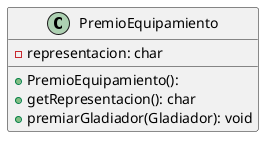@startuml
skinparam linetype ortho

class PremioEquipamiento {
  + PremioEquipamiento():
  - representacion: char
  + getRepresentacion(): char
  + premiarGladiador(Gladiador): void
}

@enduml
